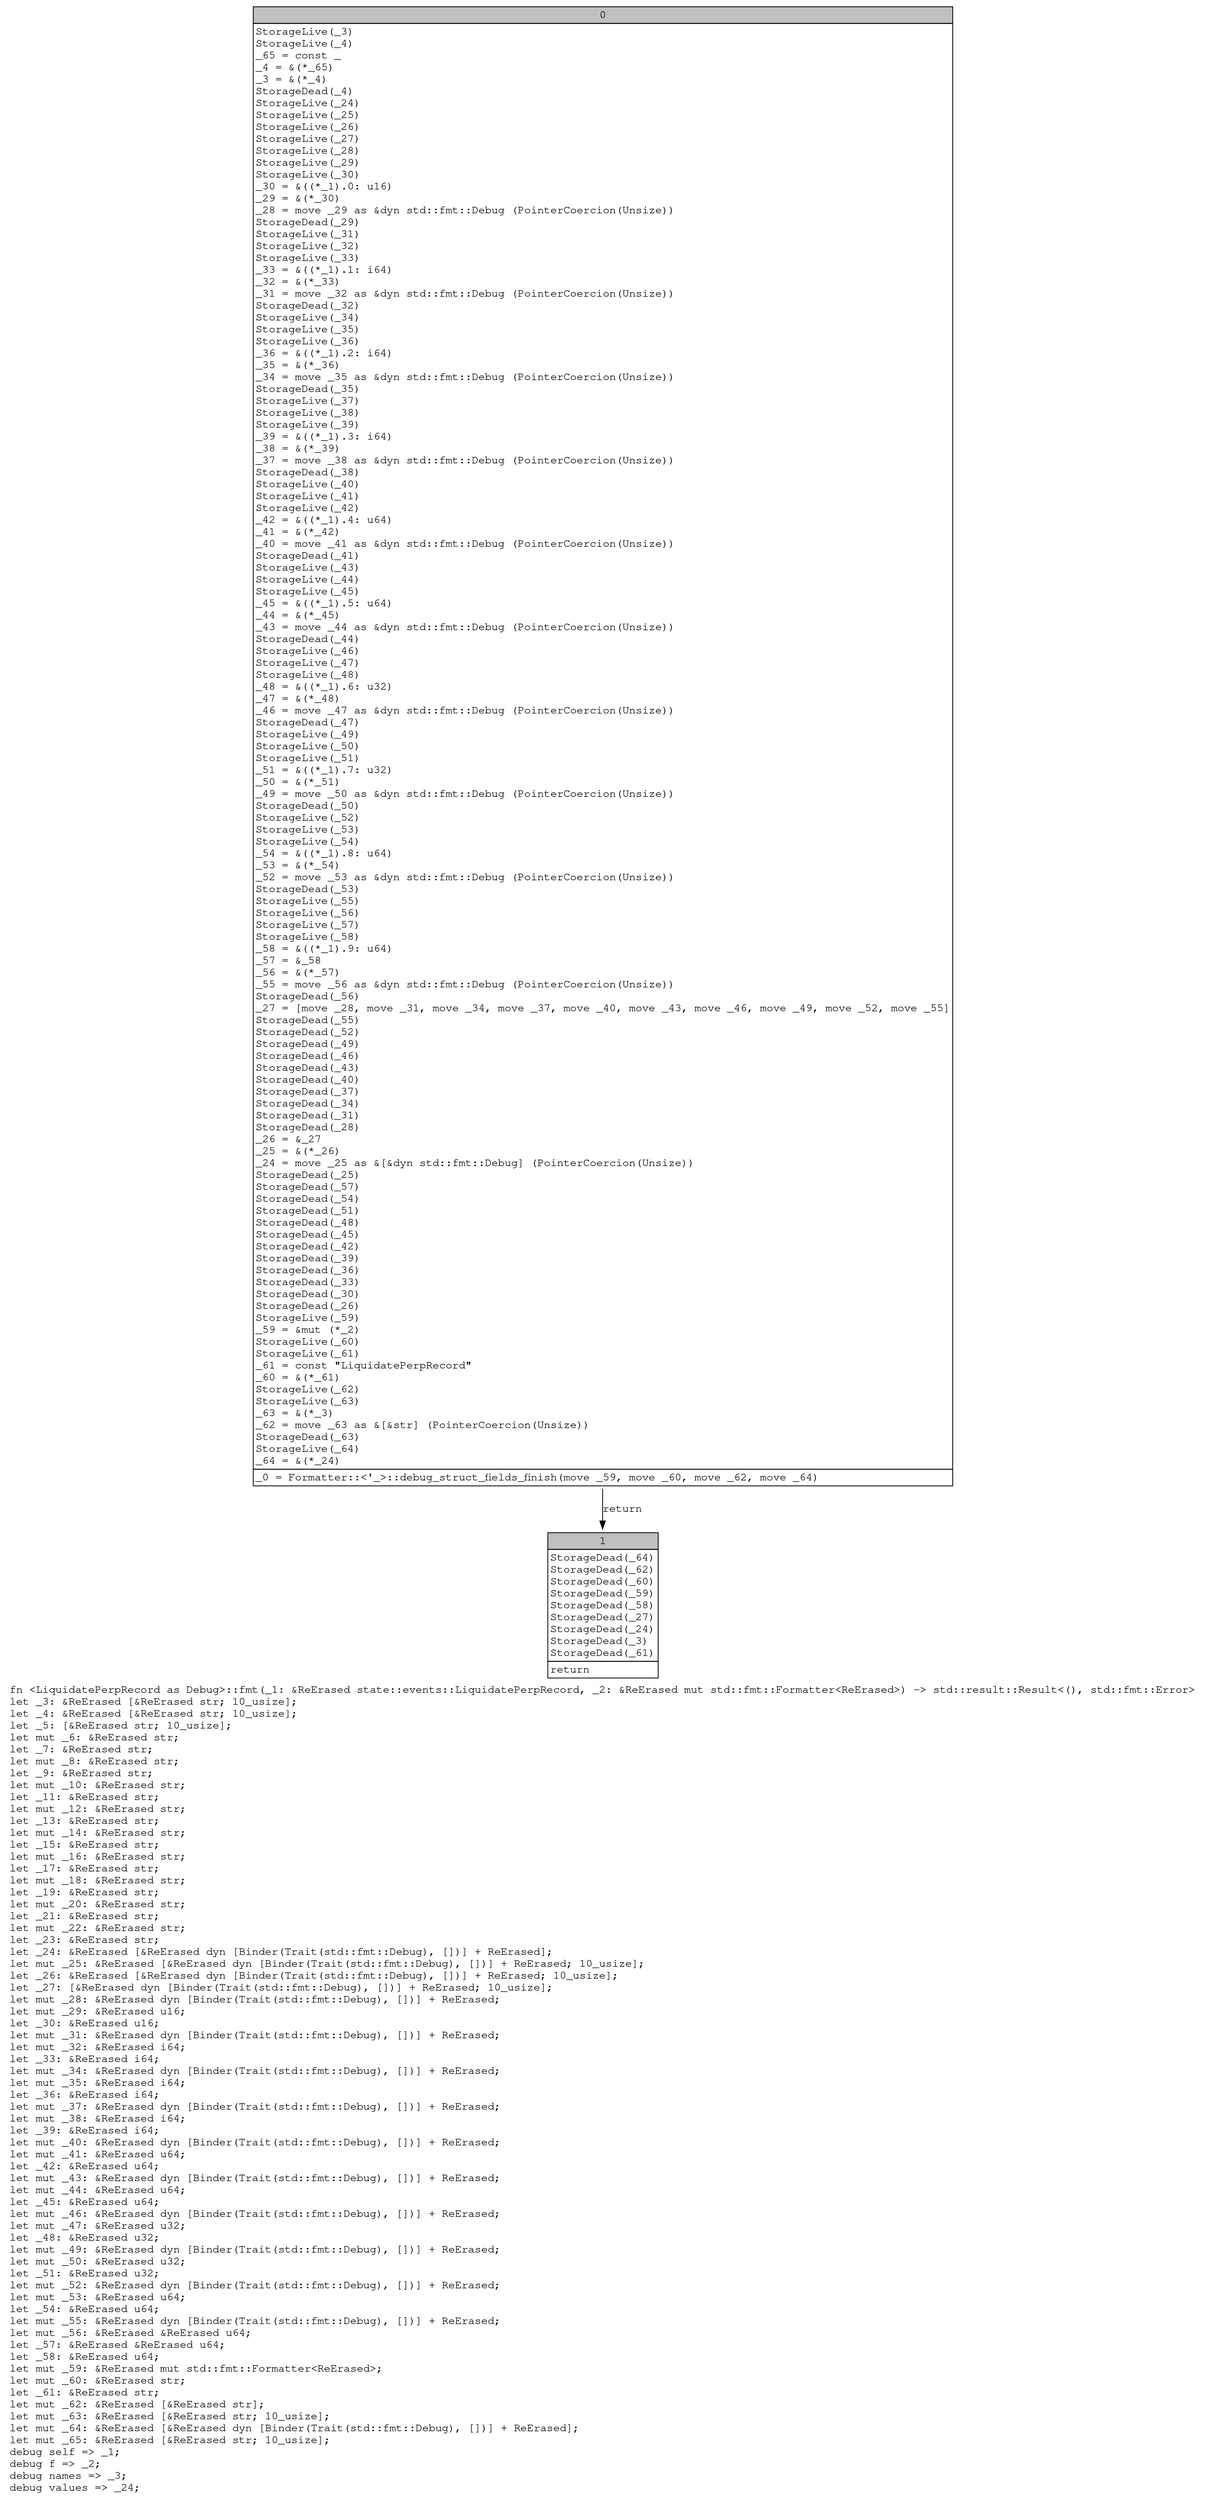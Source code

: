 digraph Mir_0_15759 {
    graph [fontname="Courier, monospace"];
    node [fontname="Courier, monospace"];
    edge [fontname="Courier, monospace"];
    label=<fn &lt;LiquidatePerpRecord as Debug&gt;::fmt(_1: &amp;ReErased state::events::LiquidatePerpRecord, _2: &amp;ReErased mut std::fmt::Formatter&lt;ReErased&gt;) -&gt; std::result::Result&lt;(), std::fmt::Error&gt;<br align="left"/>let _3: &amp;ReErased [&amp;ReErased str; 10_usize];<br align="left"/>let _4: &amp;ReErased [&amp;ReErased str; 10_usize];<br align="left"/>let _5: [&amp;ReErased str; 10_usize];<br align="left"/>let mut _6: &amp;ReErased str;<br align="left"/>let _7: &amp;ReErased str;<br align="left"/>let mut _8: &amp;ReErased str;<br align="left"/>let _9: &amp;ReErased str;<br align="left"/>let mut _10: &amp;ReErased str;<br align="left"/>let _11: &amp;ReErased str;<br align="left"/>let mut _12: &amp;ReErased str;<br align="left"/>let _13: &amp;ReErased str;<br align="left"/>let mut _14: &amp;ReErased str;<br align="left"/>let _15: &amp;ReErased str;<br align="left"/>let mut _16: &amp;ReErased str;<br align="left"/>let _17: &amp;ReErased str;<br align="left"/>let mut _18: &amp;ReErased str;<br align="left"/>let _19: &amp;ReErased str;<br align="left"/>let mut _20: &amp;ReErased str;<br align="left"/>let _21: &amp;ReErased str;<br align="left"/>let mut _22: &amp;ReErased str;<br align="left"/>let _23: &amp;ReErased str;<br align="left"/>let _24: &amp;ReErased [&amp;ReErased dyn [Binder(Trait(std::fmt::Debug), [])] + ReErased];<br align="left"/>let mut _25: &amp;ReErased [&amp;ReErased dyn [Binder(Trait(std::fmt::Debug), [])] + ReErased; 10_usize];<br align="left"/>let _26: &amp;ReErased [&amp;ReErased dyn [Binder(Trait(std::fmt::Debug), [])] + ReErased; 10_usize];<br align="left"/>let _27: [&amp;ReErased dyn [Binder(Trait(std::fmt::Debug), [])] + ReErased; 10_usize];<br align="left"/>let mut _28: &amp;ReErased dyn [Binder(Trait(std::fmt::Debug), [])] + ReErased;<br align="left"/>let mut _29: &amp;ReErased u16;<br align="left"/>let _30: &amp;ReErased u16;<br align="left"/>let mut _31: &amp;ReErased dyn [Binder(Trait(std::fmt::Debug), [])] + ReErased;<br align="left"/>let mut _32: &amp;ReErased i64;<br align="left"/>let _33: &amp;ReErased i64;<br align="left"/>let mut _34: &amp;ReErased dyn [Binder(Trait(std::fmt::Debug), [])] + ReErased;<br align="left"/>let mut _35: &amp;ReErased i64;<br align="left"/>let _36: &amp;ReErased i64;<br align="left"/>let mut _37: &amp;ReErased dyn [Binder(Trait(std::fmt::Debug), [])] + ReErased;<br align="left"/>let mut _38: &amp;ReErased i64;<br align="left"/>let _39: &amp;ReErased i64;<br align="left"/>let mut _40: &amp;ReErased dyn [Binder(Trait(std::fmt::Debug), [])] + ReErased;<br align="left"/>let mut _41: &amp;ReErased u64;<br align="left"/>let _42: &amp;ReErased u64;<br align="left"/>let mut _43: &amp;ReErased dyn [Binder(Trait(std::fmt::Debug), [])] + ReErased;<br align="left"/>let mut _44: &amp;ReErased u64;<br align="left"/>let _45: &amp;ReErased u64;<br align="left"/>let mut _46: &amp;ReErased dyn [Binder(Trait(std::fmt::Debug), [])] + ReErased;<br align="left"/>let mut _47: &amp;ReErased u32;<br align="left"/>let _48: &amp;ReErased u32;<br align="left"/>let mut _49: &amp;ReErased dyn [Binder(Trait(std::fmt::Debug), [])] + ReErased;<br align="left"/>let mut _50: &amp;ReErased u32;<br align="left"/>let _51: &amp;ReErased u32;<br align="left"/>let mut _52: &amp;ReErased dyn [Binder(Trait(std::fmt::Debug), [])] + ReErased;<br align="left"/>let mut _53: &amp;ReErased u64;<br align="left"/>let _54: &amp;ReErased u64;<br align="left"/>let mut _55: &amp;ReErased dyn [Binder(Trait(std::fmt::Debug), [])] + ReErased;<br align="left"/>let mut _56: &amp;ReErased &amp;ReErased u64;<br align="left"/>let _57: &amp;ReErased &amp;ReErased u64;<br align="left"/>let _58: &amp;ReErased u64;<br align="left"/>let mut _59: &amp;ReErased mut std::fmt::Formatter&lt;ReErased&gt;;<br align="left"/>let mut _60: &amp;ReErased str;<br align="left"/>let _61: &amp;ReErased str;<br align="left"/>let mut _62: &amp;ReErased [&amp;ReErased str];<br align="left"/>let mut _63: &amp;ReErased [&amp;ReErased str; 10_usize];<br align="left"/>let mut _64: &amp;ReErased [&amp;ReErased dyn [Binder(Trait(std::fmt::Debug), [])] + ReErased];<br align="left"/>let mut _65: &amp;ReErased [&amp;ReErased str; 10_usize];<br align="left"/>debug self =&gt; _1;<br align="left"/>debug f =&gt; _2;<br align="left"/>debug names =&gt; _3;<br align="left"/>debug values =&gt; _24;<br align="left"/>>;
    bb0__0_15759 [shape="none", label=<<table border="0" cellborder="1" cellspacing="0"><tr><td bgcolor="gray" align="center" colspan="1">0</td></tr><tr><td align="left" balign="left">StorageLive(_3)<br/>StorageLive(_4)<br/>_65 = const _<br/>_4 = &amp;(*_65)<br/>_3 = &amp;(*_4)<br/>StorageDead(_4)<br/>StorageLive(_24)<br/>StorageLive(_25)<br/>StorageLive(_26)<br/>StorageLive(_27)<br/>StorageLive(_28)<br/>StorageLive(_29)<br/>StorageLive(_30)<br/>_30 = &amp;((*_1).0: u16)<br/>_29 = &amp;(*_30)<br/>_28 = move _29 as &amp;dyn std::fmt::Debug (PointerCoercion(Unsize))<br/>StorageDead(_29)<br/>StorageLive(_31)<br/>StorageLive(_32)<br/>StorageLive(_33)<br/>_33 = &amp;((*_1).1: i64)<br/>_32 = &amp;(*_33)<br/>_31 = move _32 as &amp;dyn std::fmt::Debug (PointerCoercion(Unsize))<br/>StorageDead(_32)<br/>StorageLive(_34)<br/>StorageLive(_35)<br/>StorageLive(_36)<br/>_36 = &amp;((*_1).2: i64)<br/>_35 = &amp;(*_36)<br/>_34 = move _35 as &amp;dyn std::fmt::Debug (PointerCoercion(Unsize))<br/>StorageDead(_35)<br/>StorageLive(_37)<br/>StorageLive(_38)<br/>StorageLive(_39)<br/>_39 = &amp;((*_1).3: i64)<br/>_38 = &amp;(*_39)<br/>_37 = move _38 as &amp;dyn std::fmt::Debug (PointerCoercion(Unsize))<br/>StorageDead(_38)<br/>StorageLive(_40)<br/>StorageLive(_41)<br/>StorageLive(_42)<br/>_42 = &amp;((*_1).4: u64)<br/>_41 = &amp;(*_42)<br/>_40 = move _41 as &amp;dyn std::fmt::Debug (PointerCoercion(Unsize))<br/>StorageDead(_41)<br/>StorageLive(_43)<br/>StorageLive(_44)<br/>StorageLive(_45)<br/>_45 = &amp;((*_1).5: u64)<br/>_44 = &amp;(*_45)<br/>_43 = move _44 as &amp;dyn std::fmt::Debug (PointerCoercion(Unsize))<br/>StorageDead(_44)<br/>StorageLive(_46)<br/>StorageLive(_47)<br/>StorageLive(_48)<br/>_48 = &amp;((*_1).6: u32)<br/>_47 = &amp;(*_48)<br/>_46 = move _47 as &amp;dyn std::fmt::Debug (PointerCoercion(Unsize))<br/>StorageDead(_47)<br/>StorageLive(_49)<br/>StorageLive(_50)<br/>StorageLive(_51)<br/>_51 = &amp;((*_1).7: u32)<br/>_50 = &amp;(*_51)<br/>_49 = move _50 as &amp;dyn std::fmt::Debug (PointerCoercion(Unsize))<br/>StorageDead(_50)<br/>StorageLive(_52)<br/>StorageLive(_53)<br/>StorageLive(_54)<br/>_54 = &amp;((*_1).8: u64)<br/>_53 = &amp;(*_54)<br/>_52 = move _53 as &amp;dyn std::fmt::Debug (PointerCoercion(Unsize))<br/>StorageDead(_53)<br/>StorageLive(_55)<br/>StorageLive(_56)<br/>StorageLive(_57)<br/>StorageLive(_58)<br/>_58 = &amp;((*_1).9: u64)<br/>_57 = &amp;_58<br/>_56 = &amp;(*_57)<br/>_55 = move _56 as &amp;dyn std::fmt::Debug (PointerCoercion(Unsize))<br/>StorageDead(_56)<br/>_27 = [move _28, move _31, move _34, move _37, move _40, move _43, move _46, move _49, move _52, move _55]<br/>StorageDead(_55)<br/>StorageDead(_52)<br/>StorageDead(_49)<br/>StorageDead(_46)<br/>StorageDead(_43)<br/>StorageDead(_40)<br/>StorageDead(_37)<br/>StorageDead(_34)<br/>StorageDead(_31)<br/>StorageDead(_28)<br/>_26 = &amp;_27<br/>_25 = &amp;(*_26)<br/>_24 = move _25 as &amp;[&amp;dyn std::fmt::Debug] (PointerCoercion(Unsize))<br/>StorageDead(_25)<br/>StorageDead(_57)<br/>StorageDead(_54)<br/>StorageDead(_51)<br/>StorageDead(_48)<br/>StorageDead(_45)<br/>StorageDead(_42)<br/>StorageDead(_39)<br/>StorageDead(_36)<br/>StorageDead(_33)<br/>StorageDead(_30)<br/>StorageDead(_26)<br/>StorageLive(_59)<br/>_59 = &amp;mut (*_2)<br/>StorageLive(_60)<br/>StorageLive(_61)<br/>_61 = const &quot;LiquidatePerpRecord&quot;<br/>_60 = &amp;(*_61)<br/>StorageLive(_62)<br/>StorageLive(_63)<br/>_63 = &amp;(*_3)<br/>_62 = move _63 as &amp;[&amp;str] (PointerCoercion(Unsize))<br/>StorageDead(_63)<br/>StorageLive(_64)<br/>_64 = &amp;(*_24)<br/></td></tr><tr><td align="left">_0 = Formatter::&lt;'_&gt;::debug_struct_fields_finish(move _59, move _60, move _62, move _64)</td></tr></table>>];
    bb1__0_15759 [shape="none", label=<<table border="0" cellborder="1" cellspacing="0"><tr><td bgcolor="gray" align="center" colspan="1">1</td></tr><tr><td align="left" balign="left">StorageDead(_64)<br/>StorageDead(_62)<br/>StorageDead(_60)<br/>StorageDead(_59)<br/>StorageDead(_58)<br/>StorageDead(_27)<br/>StorageDead(_24)<br/>StorageDead(_3)<br/>StorageDead(_61)<br/></td></tr><tr><td align="left">return</td></tr></table>>];
    bb0__0_15759 -> bb1__0_15759 [label="return"];
}
